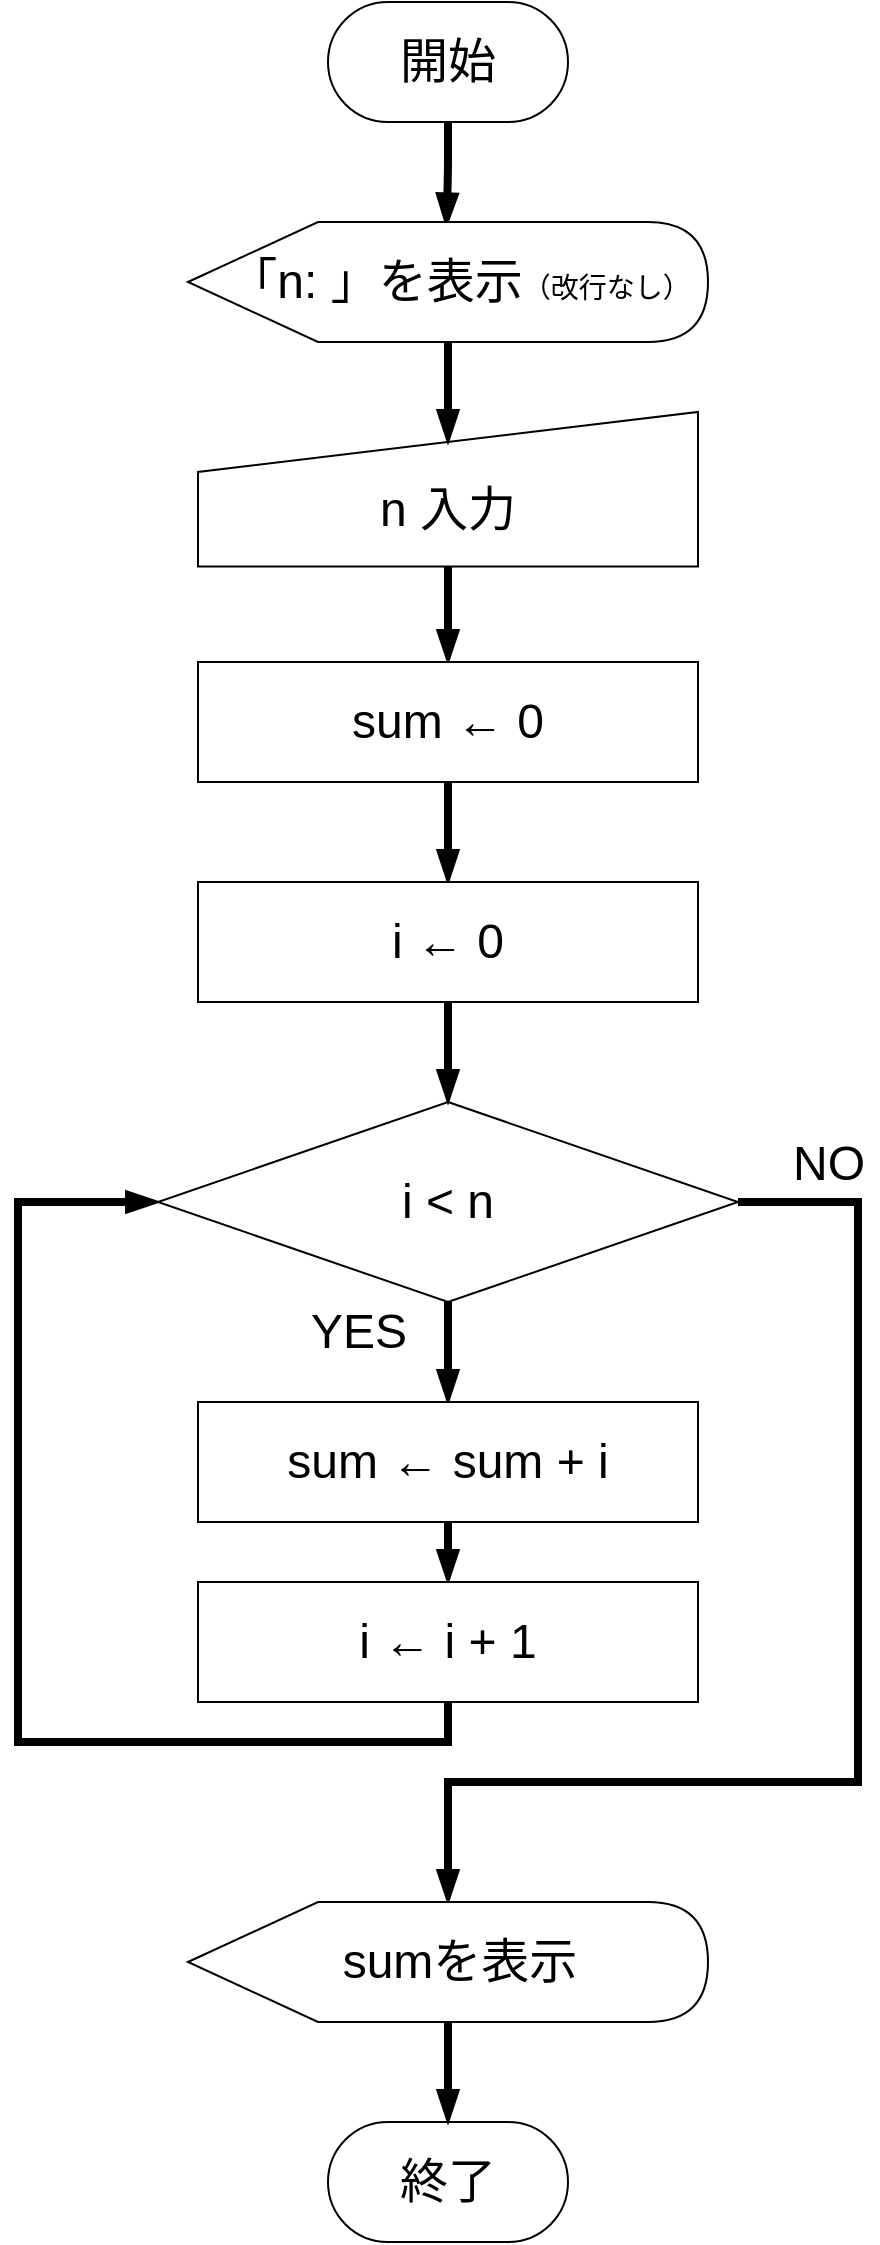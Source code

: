 <mxfile>
    <diagram id="c4GTyKVFCKA0cYsm1K__" name="ページ1">
        <mxGraphModel dx="1991" dy="1631" grid="1" gridSize="10" guides="1" tooltips="1" connect="1" arrows="1" fold="1" page="1" pageScale="1" pageWidth="827" pageHeight="1169" math="0" shadow="0">
            <root>
                <mxCell id="0"/>
                <mxCell id="1" parent="0"/>
                <mxCell id="27" style="edgeStyle=orthogonalEdgeStyle;html=1;entryX=0.497;entryY=0.027;entryDx=0;entryDy=0;entryPerimeter=0;fontSize=24;endArrow=blockThin;endFill=1;strokeWidth=4;" parent="1" source="2" target="22" edge="1">
                    <mxGeometry relative="1" as="geometry"/>
                </mxCell>
                <mxCell id="2" value="開始" style="rounded=1;whiteSpace=wrap;html=1;arcSize=50;fontSize=24;" parent="1" vertex="1">
                    <mxGeometry x="355" y="16" width="120" height="60" as="geometry"/>
                </mxCell>
                <mxCell id="14" style="edgeStyle=none;html=1;fontSize=20;endArrow=blockThin;endFill=1;strokeWidth=4;exitX=0.5;exitY=1;exitDx=0;exitDy=0;" parent="1" source="21" target="39" edge="1">
                    <mxGeometry relative="1" as="geometry">
                        <mxPoint x="430" y="316" as="sourcePoint"/>
                        <mxPoint x="400" y="336" as="targetPoint"/>
                    </mxGeometry>
                </mxCell>
                <mxCell id="4" value="終了" style="rounded=1;whiteSpace=wrap;html=1;arcSize=50;fontSize=24;" parent="1" vertex="1">
                    <mxGeometry x="355" y="1076" width="120" height="60" as="geometry"/>
                </mxCell>
                <mxCell id="31" style="edgeStyle=orthogonalEdgeStyle;html=1;fontSize=19;endArrow=blockThin;endFill=1;strokeWidth=4;entryX=0.5;entryY=0;entryDx=0;entryDy=0;" parent="1" source="6" target="46" edge="1">
                    <mxGeometry relative="1" as="geometry"/>
                </mxCell>
                <mxCell id="52" style="edgeStyle=orthogonalEdgeStyle;rounded=0;html=1;exitX=1;exitY=0.5;exitDx=0;exitDy=0;exitPerimeter=0;strokeWidth=4;fontSize=24;endArrow=blockThin;endFill=1;" edge="1" parent="1" source="6" target="28">
                    <mxGeometry relative="1" as="geometry">
                        <Array as="points">
                            <mxPoint x="620" y="616"/>
                            <mxPoint x="620" y="906"/>
                            <mxPoint x="415" y="906"/>
                        </Array>
                    </mxGeometry>
                </mxCell>
                <mxCell id="6" value="i &amp;lt; n" style="strokeWidth=1;html=1;shape=mxgraph.flowchart.decision;whiteSpace=wrap;fontSize=24;" parent="1" vertex="1">
                    <mxGeometry x="270" y="566" width="290" height="100" as="geometry"/>
                </mxCell>
                <mxCell id="21" value="&lt;span style=&quot;font-size: 24px;&quot;&gt;n 入力&lt;/span&gt;" style="shape=manualInput;whiteSpace=wrap;html=1;fontSize=24;spacingTop=20;strokeWidth=1;" parent="1" vertex="1">
                    <mxGeometry x="290" y="221" width="250" height="77.27" as="geometry"/>
                </mxCell>
                <mxCell id="25" style="edgeStyle=orthogonalEdgeStyle;html=1;fontSize=24;strokeWidth=4;endArrow=blockThin;endFill=1;" parent="1" source="22" edge="1">
                    <mxGeometry relative="1" as="geometry">
                        <mxPoint x="415" y="236" as="targetPoint"/>
                    </mxGeometry>
                </mxCell>
                <mxCell id="22" value="&lt;font style=&quot;font-size: 24px;&quot;&gt;「n: 」を表示&lt;/font&gt;&lt;font style=&quot;font-size: 14px;&quot;&gt;（改行なし）&lt;/font&gt;" style="shape=display;whiteSpace=wrap;html=1;fontSize=24;spacingLeft=12;strokeWidth=1;" parent="1" vertex="1">
                    <mxGeometry x="285" y="126" width="260" height="60" as="geometry"/>
                </mxCell>
                <mxCell id="51" style="edgeStyle=orthogonalEdgeStyle;rounded=0;html=1;entryX=0.5;entryY=0;entryDx=0;entryDy=0;strokeWidth=4;fontSize=24;endArrow=blockThin;endFill=1;" edge="1" parent="1" source="28" target="4">
                    <mxGeometry relative="1" as="geometry"/>
                </mxCell>
                <mxCell id="28" value="sumを表示" style="shape=display;whiteSpace=wrap;html=1;fontSize=24;spacingLeft=12;strokeWidth=1;" parent="1" vertex="1">
                    <mxGeometry x="285" y="966" width="260" height="60" as="geometry"/>
                </mxCell>
                <mxCell id="37" value="YES" style="text;html=1;align=center;verticalAlign=middle;resizable=0;points=[];autosize=1;strokeColor=none;fillColor=none;fontSize=24;" parent="1" vertex="1">
                    <mxGeometry x="340" y="666" width="60" height="30" as="geometry"/>
                </mxCell>
                <mxCell id="38" value="NO" style="text;html=1;align=center;verticalAlign=middle;resizable=0;points=[];autosize=1;strokeColor=none;fillColor=none;fontSize=24;" parent="1" vertex="1">
                    <mxGeometry x="580" y="582" width="50" height="30" as="geometry"/>
                </mxCell>
                <mxCell id="40" style="edgeStyle=orthogonalEdgeStyle;html=1;fontSize=24;strokeWidth=4;endArrow=blockThin;endFill=1;rounded=0;entryX=0.5;entryY=0;entryDx=0;entryDy=0;" edge="1" parent="1" source="39" target="42">
                    <mxGeometry relative="1" as="geometry">
                        <mxPoint x="440" y="476" as="targetPoint"/>
                    </mxGeometry>
                </mxCell>
                <mxCell id="39" value="sum ← 0" style="rounded=0;whiteSpace=wrap;html=1;fontSize=24;" vertex="1" parent="1">
                    <mxGeometry x="290" y="346" width="250" height="60" as="geometry"/>
                </mxCell>
                <mxCell id="44" value="" style="edgeStyle=orthogonalEdgeStyle;rounded=0;html=1;strokeWidth=4;fontSize=24;endArrow=blockThin;endFill=1;" edge="1" parent="1" source="42" target="6">
                    <mxGeometry relative="1" as="geometry"/>
                </mxCell>
                <mxCell id="42" value="i ← 0" style="rounded=0;whiteSpace=wrap;html=1;fontSize=24;" vertex="1" parent="1">
                    <mxGeometry x="290" y="456" width="250" height="60" as="geometry"/>
                </mxCell>
                <mxCell id="54" style="edgeStyle=orthogonalEdgeStyle;rounded=0;html=1;strokeWidth=4;fontSize=24;endArrow=blockThin;endFill=1;" edge="1" parent="1" source="46" target="53">
                    <mxGeometry relative="1" as="geometry"/>
                </mxCell>
                <mxCell id="46" value="sum ← sum + i" style="rounded=0;whiteSpace=wrap;html=1;fontSize=24;" vertex="1" parent="1">
                    <mxGeometry x="290" y="716" width="250" height="60" as="geometry"/>
                </mxCell>
                <mxCell id="55" style="edgeStyle=orthogonalEdgeStyle;rounded=0;html=1;exitX=0.5;exitY=1;exitDx=0;exitDy=0;entryX=0;entryY=0.5;entryDx=0;entryDy=0;entryPerimeter=0;strokeWidth=4;fontSize=24;endArrow=blockThin;endFill=1;" edge="1" parent="1" source="53" target="6">
                    <mxGeometry relative="1" as="geometry">
                        <Array as="points">
                            <mxPoint x="415" y="886"/>
                            <mxPoint x="200" y="886"/>
                            <mxPoint x="200" y="616"/>
                        </Array>
                    </mxGeometry>
                </mxCell>
                <mxCell id="53" value="i ← i + 1" style="rounded=0;whiteSpace=wrap;html=1;fontSize=24;" vertex="1" parent="1">
                    <mxGeometry x="290" y="806" width="250" height="60" as="geometry"/>
                </mxCell>
            </root>
        </mxGraphModel>
    </diagram>
</mxfile>